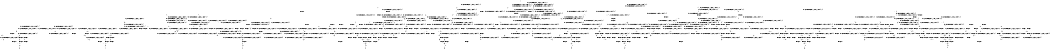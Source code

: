 digraph BCG {
size = "7, 10.5";
center = TRUE;
node [shape = circle];
0 [peripheries = 2];
0 -> 1 [label = "EX !0 !ATOMIC_EXCH_BRANCH (1, +0, FALSE, +0, 1, TRUE) !{0, 1, 2}"];
0 -> 2 [label = "EX !2 !ATOMIC_EXCH_BRANCH (1, +1, TRUE, +0, 2, TRUE) !{0, 1, 2}"];
0 -> 3 [label = "EX !1 !ATOMIC_EXCH_BRANCH (2, +1, TRUE, +0, 2, TRUE) !{0, 1, 2}"];
0 -> 4 [label = "EX !0 !ATOMIC_EXCH_BRANCH (1, +0, FALSE, +0, 1, TRUE) !{0, 1, 2}"];
1 -> 1 [label = "EX !0 !ATOMIC_EXCH_BRANCH (1, +0, FALSE, +0, 1, TRUE) !{0, 1, 2}"];
1 -> 5 [label = "EX !2 !ATOMIC_EXCH_BRANCH (1, +1, TRUE, +0, 2, TRUE) !{0, 1, 2}"];
1 -> 6 [label = "EX !1 !ATOMIC_EXCH_BRANCH (2, +1, TRUE, +0, 2, TRUE) !{0, 1, 2}"];
1 -> 4 [label = "EX !0 !ATOMIC_EXCH_BRANCH (1, +0, FALSE, +0, 1, TRUE) !{0, 1, 2}"];
2 -> 7 [label = "EX !0 !ATOMIC_EXCH_BRANCH (1, +0, FALSE, +0, 1, FALSE) !{0, 1, 2}"];
2 -> 8 [label = "EX !1 !ATOMIC_EXCH_BRANCH (2, +1, TRUE, +0, 2, TRUE) !{0, 1, 2}"];
2 -> 9 [label = "TERMINATE !2"];
2 -> 10 [label = "EX !0 !ATOMIC_EXCH_BRANCH (1, +0, FALSE, +0, 1, FALSE) !{0, 1, 2}"];
3 -> 11 [label = "EX !0 !ATOMIC_EXCH_BRANCH (1, +0, FALSE, +0, 1, TRUE) !{0, 1, 2}"];
3 -> 12 [label = "EX !2 !ATOMIC_EXCH_BRANCH (1, +1, TRUE, +0, 2, TRUE) !{0, 1, 2}"];
3 -> 13 [label = "TERMINATE !1"];
3 -> 14 [label = "EX !0 !ATOMIC_EXCH_BRANCH (1, +0, FALSE, +0, 1, TRUE) !{0, 1, 2}"];
4 -> 15 [label = "EX !1 !ATOMIC_EXCH_BRANCH (2, +1, TRUE, +0, 2, TRUE) !{0, 1, 2}"];
4 -> 4 [label = "EX !0 !ATOMIC_EXCH_BRANCH (1, +0, FALSE, +0, 1, TRUE) !{0, 1, 2}"];
4 -> 16 [label = "EX !2 !ATOMIC_EXCH_BRANCH (1, +1, TRUE, +0, 2, TRUE) !{0, 1, 2}"];
4 -> 17 [label = "EX !1 !ATOMIC_EXCH_BRANCH (2, +1, TRUE, +0, 2, TRUE) !{0, 1, 2}"];
5 -> 7 [label = "EX !0 !ATOMIC_EXCH_BRANCH (1, +0, FALSE, +0, 1, FALSE) !{0, 1, 2}"];
5 -> 18 [label = "EX !1 !ATOMIC_EXCH_BRANCH (2, +1, TRUE, +0, 2, TRUE) !{0, 1, 2}"];
5 -> 19 [label = "TERMINATE !2"];
5 -> 10 [label = "EX !0 !ATOMIC_EXCH_BRANCH (1, +0, FALSE, +0, 1, FALSE) !{0, 1, 2}"];
6 -> 11 [label = "EX !0 !ATOMIC_EXCH_BRANCH (1, +0, FALSE, +0, 1, TRUE) !{0, 1, 2}"];
6 -> 20 [label = "EX !2 !ATOMIC_EXCH_BRANCH (1, +1, TRUE, +0, 2, TRUE) !{0, 1, 2}"];
6 -> 21 [label = "TERMINATE !1"];
6 -> 14 [label = "EX !0 !ATOMIC_EXCH_BRANCH (1, +0, FALSE, +0, 1, TRUE) !{0, 1, 2}"];
7 -> 22 [label = "EX !0 !ATOMIC_EXCH_BRANCH (2, +0, FALSE, +0, 2, TRUE) !{0, 1, 2}"];
7 -> 23 [label = "EX !1 !ATOMIC_EXCH_BRANCH (2, +1, TRUE, +0, 2, TRUE) !{0, 1, 2}"];
7 -> 24 [label = "TERMINATE !2"];
7 -> 25 [label = "EX !0 !ATOMIC_EXCH_BRANCH (2, +0, FALSE, +0, 2, TRUE) !{0, 1, 2}"];
8 -> 26 [label = "EX !0 !ATOMIC_EXCH_BRANCH (1, +0, FALSE, +0, 1, FALSE) !{0, 1, 2}"];
8 -> 27 [label = "TERMINATE !2"];
8 -> 28 [label = "TERMINATE !1"];
8 -> 29 [label = "EX !0 !ATOMIC_EXCH_BRANCH (1, +0, FALSE, +0, 1, FALSE) !{0, 1, 2}"];
9 -> 30 [label = "EX !0 !ATOMIC_EXCH_BRANCH (1, +0, FALSE, +0, 1, FALSE) !{0, 1}"];
9 -> 31 [label = "EX !1 !ATOMIC_EXCH_BRANCH (2, +1, TRUE, +0, 2, TRUE) !{0, 1}"];
9 -> 32 [label = "EX !0 !ATOMIC_EXCH_BRANCH (1, +0, FALSE, +0, 1, FALSE) !{0, 1}"];
10 -> 33 [label = "EX !1 !ATOMIC_EXCH_BRANCH (2, +1, TRUE, +0, 2, TRUE) !{0, 1, 2}"];
10 -> 25 [label = "EX !0 !ATOMIC_EXCH_BRANCH (2, +0, FALSE, +0, 2, TRUE) !{0, 1, 2}"];
10 -> 34 [label = "EX !1 !ATOMIC_EXCH_BRANCH (2, +1, TRUE, +0, 2, TRUE) !{0, 1, 2}"];
10 -> 35 [label = "TERMINATE !2"];
11 -> 11 [label = "EX !0 !ATOMIC_EXCH_BRANCH (1, +0, FALSE, +0, 1, TRUE) !{0, 1, 2}"];
11 -> 20 [label = "EX !2 !ATOMIC_EXCH_BRANCH (1, +1, TRUE, +0, 2, TRUE) !{0, 1, 2}"];
11 -> 21 [label = "TERMINATE !1"];
11 -> 14 [label = "EX !0 !ATOMIC_EXCH_BRANCH (1, +0, FALSE, +0, 1, TRUE) !{0, 1, 2}"];
12 -> 26 [label = "EX !0 !ATOMIC_EXCH_BRANCH (1, +0, FALSE, +0, 1, FALSE) !{0, 1, 2}"];
12 -> 27 [label = "TERMINATE !2"];
12 -> 28 [label = "TERMINATE !1"];
12 -> 29 [label = "EX !0 !ATOMIC_EXCH_BRANCH (1, +0, FALSE, +0, 1, FALSE) !{0, 1, 2}"];
13 -> 36 [label = "EX !0 !ATOMIC_EXCH_BRANCH (1, +0, FALSE, +0, 1, TRUE) !{0, 2}"];
13 -> 37 [label = "EX !2 !ATOMIC_EXCH_BRANCH (1, +1, TRUE, +0, 2, TRUE) !{0, 2}"];
13 -> 38 [label = "EX !0 !ATOMIC_EXCH_BRANCH (1, +0, FALSE, +0, 1, TRUE) !{0, 2}"];
14 -> 14 [label = "EX !0 !ATOMIC_EXCH_BRANCH (1, +0, FALSE, +0, 1, TRUE) !{0, 1, 2}"];
14 -> 39 [label = "EX !2 !ATOMIC_EXCH_BRANCH (1, +1, TRUE, +0, 2, TRUE) !{0, 1, 2}"];
14 -> 40 [label = "TERMINATE !1"];
15 -> 41 [label = "EX !2 !ATOMIC_EXCH_BRANCH (1, +1, TRUE, +0, 2, TRUE) !{0, 1, 2}"];
15 -> 42 [label = "EX !0 !ATOMIC_EXCH_BRANCH (1, +0, FALSE, +0, 1, TRUE) !{0, 1, 2}"];
15 -> 43 [label = "EX !2 !ATOMIC_EXCH_BRANCH (1, +1, TRUE, +0, 2, TRUE) !{0, 1, 2}"];
15 -> 44 [label = "TERMINATE !1"];
16 -> 45 [label = "EX !1 !ATOMIC_EXCH_BRANCH (2, +1, TRUE, +0, 2, TRUE) !{0, 1, 2}"];
16 -> 10 [label = "EX !0 !ATOMIC_EXCH_BRANCH (1, +0, FALSE, +0, 1, FALSE) !{0, 1, 2}"];
16 -> 46 [label = "EX !1 !ATOMIC_EXCH_BRANCH (2, +1, TRUE, +0, 2, TRUE) !{0, 1, 2}"];
16 -> 47 [label = "TERMINATE !2"];
17 -> 14 [label = "EX !0 !ATOMIC_EXCH_BRANCH (1, +0, FALSE, +0, 1, TRUE) !{0, 1, 2}"];
17 -> 39 [label = "EX !2 !ATOMIC_EXCH_BRANCH (1, +1, TRUE, +0, 2, TRUE) !{0, 1, 2}"];
17 -> 40 [label = "TERMINATE !1"];
18 -> 26 [label = "EX !0 !ATOMIC_EXCH_BRANCH (1, +0, FALSE, +0, 1, FALSE) !{0, 1, 2}"];
18 -> 48 [label = "TERMINATE !2"];
18 -> 49 [label = "TERMINATE !1"];
18 -> 29 [label = "EX !0 !ATOMIC_EXCH_BRANCH (1, +0, FALSE, +0, 1, FALSE) !{0, 1, 2}"];
19 -> 30 [label = "EX !0 !ATOMIC_EXCH_BRANCH (1, +0, FALSE, +0, 1, FALSE) !{0, 1}"];
19 -> 50 [label = "EX !1 !ATOMIC_EXCH_BRANCH (2, +1, TRUE, +0, 2, TRUE) !{0, 1}"];
19 -> 32 [label = "EX !0 !ATOMIC_EXCH_BRANCH (1, +0, FALSE, +0, 1, FALSE) !{0, 1}"];
20 -> 26 [label = "EX !0 !ATOMIC_EXCH_BRANCH (1, +0, FALSE, +0, 1, FALSE) !{0, 1, 2}"];
20 -> 48 [label = "TERMINATE !2"];
20 -> 49 [label = "TERMINATE !1"];
20 -> 29 [label = "EX !0 !ATOMIC_EXCH_BRANCH (1, +0, FALSE, +0, 1, FALSE) !{0, 1, 2}"];
21 -> 36 [label = "EX !0 !ATOMIC_EXCH_BRANCH (1, +0, FALSE, +0, 1, TRUE) !{0, 2}"];
21 -> 51 [label = "EX !2 !ATOMIC_EXCH_BRANCH (1, +1, TRUE, +0, 2, TRUE) !{0, 2}"];
21 -> 38 [label = "EX !0 !ATOMIC_EXCH_BRANCH (1, +0, FALSE, +0, 1, TRUE) !{0, 2}"];
22 -> 22 [label = "EX !0 !ATOMIC_EXCH_BRANCH (2, +0, FALSE, +0, 2, TRUE) !{0, 1, 2}"];
22 -> 23 [label = "EX !1 !ATOMIC_EXCH_BRANCH (2, +1, TRUE, +0, 2, TRUE) !{0, 1, 2}"];
22 -> 24 [label = "TERMINATE !2"];
22 -> 25 [label = "EX !0 !ATOMIC_EXCH_BRANCH (2, +0, FALSE, +0, 2, TRUE) !{0, 1, 2}"];
23 -> 52 [label = "EX !0 !ATOMIC_EXCH_BRANCH (2, +0, FALSE, +0, 2, FALSE) !{0, 1, 2}"];
23 -> 53 [label = "TERMINATE !2"];
23 -> 54 [label = "TERMINATE !1"];
23 -> 55 [label = "EX !0 !ATOMIC_EXCH_BRANCH (2, +0, FALSE, +0, 2, FALSE) !{0, 1, 2}"];
24 -> 56 [label = "EX !0 !ATOMIC_EXCH_BRANCH (2, +0, FALSE, +0, 2, TRUE) !{0, 1}"];
24 -> 57 [label = "EX !1 !ATOMIC_EXCH_BRANCH (2, +1, TRUE, +0, 2, TRUE) !{0, 1}"];
24 -> 58 [label = "EX !0 !ATOMIC_EXCH_BRANCH (2, +0, FALSE, +0, 2, TRUE) !{0, 1}"];
25 -> 33 [label = "EX !1 !ATOMIC_EXCH_BRANCH (2, +1, TRUE, +0, 2, TRUE) !{0, 1, 2}"];
25 -> 25 [label = "EX !0 !ATOMIC_EXCH_BRANCH (2, +0, FALSE, +0, 2, TRUE) !{0, 1, 2}"];
25 -> 34 [label = "EX !1 !ATOMIC_EXCH_BRANCH (2, +1, TRUE, +0, 2, TRUE) !{0, 1, 2}"];
25 -> 35 [label = "TERMINATE !2"];
26 -> 52 [label = "EX !0 !ATOMIC_EXCH_BRANCH (2, +0, FALSE, +0, 2, FALSE) !{0, 1, 2}"];
26 -> 53 [label = "TERMINATE !2"];
26 -> 54 [label = "TERMINATE !1"];
26 -> 55 [label = "EX !0 !ATOMIC_EXCH_BRANCH (2, +0, FALSE, +0, 2, FALSE) !{0, 1, 2}"];
27 -> 59 [label = "EX !0 !ATOMIC_EXCH_BRANCH (1, +0, FALSE, +0, 1, FALSE) !{0, 1}"];
27 -> 60 [label = "TERMINATE !1"];
27 -> 61 [label = "EX !0 !ATOMIC_EXCH_BRANCH (1, +0, FALSE, +0, 1, FALSE) !{0, 1}"];
28 -> 62 [label = "EX !0 !ATOMIC_EXCH_BRANCH (1, +0, FALSE, +0, 1, FALSE) !{0, 2}"];
28 -> 60 [label = "TERMINATE !2"];
28 -> 63 [label = "EX !0 !ATOMIC_EXCH_BRANCH (1, +0, FALSE, +0, 1, FALSE) !{0, 2}"];
29 -> 55 [label = "EX !0 !ATOMIC_EXCH_BRANCH (2, +0, FALSE, +0, 2, FALSE) !{0, 1, 2}"];
29 -> 64 [label = "TERMINATE !2"];
29 -> 65 [label = "TERMINATE !1"];
30 -> 56 [label = "EX !0 !ATOMIC_EXCH_BRANCH (2, +0, FALSE, +0, 2, TRUE) !{0, 1}"];
30 -> 57 [label = "EX !1 !ATOMIC_EXCH_BRANCH (2, +1, TRUE, +0, 2, TRUE) !{0, 1}"];
30 -> 58 [label = "EX !0 !ATOMIC_EXCH_BRANCH (2, +0, FALSE, +0, 2, TRUE) !{0, 1}"];
31 -> 59 [label = "EX !0 !ATOMIC_EXCH_BRANCH (1, +0, FALSE, +0, 1, FALSE) !{0, 1}"];
31 -> 60 [label = "TERMINATE !1"];
31 -> 61 [label = "EX !0 !ATOMIC_EXCH_BRANCH (1, +0, FALSE, +0, 1, FALSE) !{0, 1}"];
32 -> 66 [label = "EX !1 !ATOMIC_EXCH_BRANCH (2, +1, TRUE, +0, 2, TRUE) !{0, 1}"];
32 -> 58 [label = "EX !0 !ATOMIC_EXCH_BRANCH (2, +0, FALSE, +0, 2, TRUE) !{0, 1}"];
32 -> 67 [label = "EX !1 !ATOMIC_EXCH_BRANCH (2, +1, TRUE, +0, 2, TRUE) !{0, 1}"];
33 -> 68 [label = "EX !0 !ATOMIC_EXCH_BRANCH (2, +0, FALSE, +0, 2, FALSE) !{0, 1, 2}"];
33 -> 69 [label = "TERMINATE !2"];
33 -> 70 [label = "TERMINATE !1"];
34 -> 55 [label = "EX !0 !ATOMIC_EXCH_BRANCH (2, +0, FALSE, +0, 2, FALSE) !{0, 1, 2}"];
34 -> 64 [label = "TERMINATE !2"];
34 -> 65 [label = "TERMINATE !1"];
35 -> 71 [label = "EX !0 !ATOMIC_EXCH_BRANCH (2, +0, FALSE, +0, 2, TRUE) !{0, 1}"];
35 -> 72 [label = "EX !1 !ATOMIC_EXCH_BRANCH (2, +1, TRUE, +0, 2, TRUE) !{0, 1}"];
36 -> 36 [label = "EX !0 !ATOMIC_EXCH_BRANCH (1, +0, FALSE, +0, 1, TRUE) !{0, 2}"];
36 -> 51 [label = "EX !2 !ATOMIC_EXCH_BRANCH (1, +1, TRUE, +0, 2, TRUE) !{0, 2}"];
36 -> 38 [label = "EX !0 !ATOMIC_EXCH_BRANCH (1, +0, FALSE, +0, 1, TRUE) !{0, 2}"];
37 -> 62 [label = "EX !0 !ATOMIC_EXCH_BRANCH (1, +0, FALSE, +0, 1, FALSE) !{0, 2}"];
37 -> 60 [label = "TERMINATE !2"];
37 -> 63 [label = "EX !0 !ATOMIC_EXCH_BRANCH (1, +0, FALSE, +0, 1, FALSE) !{0, 2}"];
38 -> 73 [label = "EX !2 !ATOMIC_EXCH_BRANCH (1, +1, TRUE, +0, 2, TRUE) !{0, 2}"];
38 -> 38 [label = "EX !0 !ATOMIC_EXCH_BRANCH (1, +0, FALSE, +0, 1, TRUE) !{0, 2}"];
38 -> 74 [label = "EX !2 !ATOMIC_EXCH_BRANCH (1, +1, TRUE, +0, 2, TRUE) !{0, 2}"];
39 -> 29 [label = "EX !0 !ATOMIC_EXCH_BRANCH (1, +0, FALSE, +0, 1, FALSE) !{0, 1, 2}"];
39 -> 75 [label = "TERMINATE !2"];
39 -> 76 [label = "TERMINATE !1"];
40 -> 77 [label = "EX !0 !ATOMIC_EXCH_BRANCH (1, +0, FALSE, +0, 1, TRUE) !{0, 2}"];
40 -> 78 [label = "EX !2 !ATOMIC_EXCH_BRANCH (1, +1, TRUE, +0, 2, TRUE) !{0, 2}"];
41 -> 79 [label = "EX !0 !ATOMIC_EXCH_BRANCH (1, +0, FALSE, +0, 1, FALSE) !{0, 1, 2}"];
41 -> 80 [label = "TERMINATE !2"];
41 -> 81 [label = "TERMINATE !1"];
41 -> 29 [label = "EX !0 !ATOMIC_EXCH_BRANCH (1, +0, FALSE, +0, 1, FALSE) !{0, 1, 2}"];
42 -> 41 [label = "EX !2 !ATOMIC_EXCH_BRANCH (1, +1, TRUE, +0, 2, TRUE) !{0, 1, 2}"];
42 -> 42 [label = "EX !0 !ATOMIC_EXCH_BRANCH (1, +0, FALSE, +0, 1, TRUE) !{0, 1, 2}"];
42 -> 43 [label = "EX !2 !ATOMIC_EXCH_BRANCH (1, +1, TRUE, +0, 2, TRUE) !{0, 1, 2}"];
42 -> 44 [label = "TERMINATE !1"];
43 -> 82 [label = "EX !0 !ATOMIC_EXCH_BRANCH (1, +0, FALSE, +0, 1, FALSE) !{0, 1, 2}"];
43 -> 83 [label = "TERMINATE !2"];
43 -> 84 [label = "TERMINATE !1"];
44 -> 85 [label = "EX !0 !ATOMIC_EXCH_BRANCH (1, +0, FALSE, +0, 1, TRUE) !{0, 2}"];
44 -> 86 [label = "EX !2 !ATOMIC_EXCH_BRANCH (1, +1, TRUE, +0, 2, TRUE) !{0, 2}"];
45 -> 82 [label = "EX !0 !ATOMIC_EXCH_BRANCH (1, +0, FALSE, +0, 1, FALSE) !{0, 1, 2}"];
45 -> 83 [label = "TERMINATE !2"];
45 -> 84 [label = "TERMINATE !1"];
46 -> 29 [label = "EX !0 !ATOMIC_EXCH_BRANCH (1, +0, FALSE, +0, 1, FALSE) !{0, 1, 2}"];
46 -> 75 [label = "TERMINATE !2"];
46 -> 76 [label = "TERMINATE !1"];
47 -> 87 [label = "EX !0 !ATOMIC_EXCH_BRANCH (1, +0, FALSE, +0, 1, FALSE) !{0, 1}"];
47 -> 88 [label = "EX !1 !ATOMIC_EXCH_BRANCH (2, +1, TRUE, +0, 2, TRUE) !{0, 1}"];
48 -> 59 [label = "EX !0 !ATOMIC_EXCH_BRANCH (1, +0, FALSE, +0, 1, FALSE) !{0, 1}"];
48 -> 89 [label = "TERMINATE !1"];
48 -> 61 [label = "EX !0 !ATOMIC_EXCH_BRANCH (1, +0, FALSE, +0, 1, FALSE) !{0, 1}"];
49 -> 62 [label = "EX !0 !ATOMIC_EXCH_BRANCH (1, +0, FALSE, +0, 1, FALSE) !{0, 2}"];
49 -> 89 [label = "TERMINATE !2"];
49 -> 63 [label = "EX !0 !ATOMIC_EXCH_BRANCH (1, +0, FALSE, +0, 1, FALSE) !{0, 2}"];
50 -> 59 [label = "EX !0 !ATOMIC_EXCH_BRANCH (1, +0, FALSE, +0, 1, FALSE) !{0, 1}"];
50 -> 89 [label = "TERMINATE !1"];
50 -> 61 [label = "EX !0 !ATOMIC_EXCH_BRANCH (1, +0, FALSE, +0, 1, FALSE) !{0, 1}"];
51 -> 62 [label = "EX !0 !ATOMIC_EXCH_BRANCH (1, +0, FALSE, +0, 1, FALSE) !{0, 2}"];
51 -> 89 [label = "TERMINATE !2"];
51 -> 63 [label = "EX !0 !ATOMIC_EXCH_BRANCH (1, +0, FALSE, +0, 1, FALSE) !{0, 2}"];
52 -> 90 [label = "TERMINATE !0"];
52 -> 91 [label = "TERMINATE !2"];
52 -> 92 [label = "TERMINATE !1"];
53 -> 93 [label = "EX !0 !ATOMIC_EXCH_BRANCH (2, +0, FALSE, +0, 2, FALSE) !{0, 1}"];
53 -> 94 [label = "TERMINATE !1"];
53 -> 95 [label = "EX !0 !ATOMIC_EXCH_BRANCH (2, +0, FALSE, +0, 2, FALSE) !{0, 1}"];
54 -> 96 [label = "EX !0 !ATOMIC_EXCH_BRANCH (2, +0, FALSE, +0, 2, FALSE) !{0, 2}"];
54 -> 94 [label = "TERMINATE !2"];
54 -> 97 [label = "EX !0 !ATOMIC_EXCH_BRANCH (2, +0, FALSE, +0, 2, FALSE) !{0, 2}"];
55 -> 98 [label = "TERMINATE !0"];
55 -> 99 [label = "TERMINATE !2"];
55 -> 100 [label = "TERMINATE !1"];
56 -> 56 [label = "EX !0 !ATOMIC_EXCH_BRANCH (2, +0, FALSE, +0, 2, TRUE) !{0, 1}"];
56 -> 57 [label = "EX !1 !ATOMIC_EXCH_BRANCH (2, +1, TRUE, +0, 2, TRUE) !{0, 1}"];
56 -> 58 [label = "EX !0 !ATOMIC_EXCH_BRANCH (2, +0, FALSE, +0, 2, TRUE) !{0, 1}"];
57 -> 93 [label = "EX !0 !ATOMIC_EXCH_BRANCH (2, +0, FALSE, +0, 2, FALSE) !{0, 1}"];
57 -> 94 [label = "TERMINATE !1"];
57 -> 95 [label = "EX !0 !ATOMIC_EXCH_BRANCH (2, +0, FALSE, +0, 2, FALSE) !{0, 1}"];
58 -> 66 [label = "EX !1 !ATOMIC_EXCH_BRANCH (2, +1, TRUE, +0, 2, TRUE) !{0, 1}"];
58 -> 58 [label = "EX !0 !ATOMIC_EXCH_BRANCH (2, +0, FALSE, +0, 2, TRUE) !{0, 1}"];
58 -> 67 [label = "EX !1 !ATOMIC_EXCH_BRANCH (2, +1, TRUE, +0, 2, TRUE) !{0, 1}"];
59 -> 93 [label = "EX !0 !ATOMIC_EXCH_BRANCH (2, +0, FALSE, +0, 2, FALSE) !{0, 1}"];
59 -> 94 [label = "TERMINATE !1"];
59 -> 95 [label = "EX !0 !ATOMIC_EXCH_BRANCH (2, +0, FALSE, +0, 2, FALSE) !{0, 1}"];
60 -> 101 [label = "EX !0 !ATOMIC_EXCH_BRANCH (1, +0, FALSE, +0, 1, FALSE) !{0}"];
60 -> 102 [label = "EX !0 !ATOMIC_EXCH_BRANCH (1, +0, FALSE, +0, 1, FALSE) !{0}"];
61 -> 95 [label = "EX !0 !ATOMIC_EXCH_BRANCH (2, +0, FALSE, +0, 2, FALSE) !{0, 1}"];
61 -> 103 [label = "TERMINATE !1"];
62 -> 96 [label = "EX !0 !ATOMIC_EXCH_BRANCH (2, +0, FALSE, +0, 2, FALSE) !{0, 2}"];
62 -> 94 [label = "TERMINATE !2"];
62 -> 97 [label = "EX !0 !ATOMIC_EXCH_BRANCH (2, +0, FALSE, +0, 2, FALSE) !{0, 2}"];
63 -> 97 [label = "EX !0 !ATOMIC_EXCH_BRANCH (2, +0, FALSE, +0, 2, FALSE) !{0, 2}"];
63 -> 104 [label = "TERMINATE !2"];
64 -> 105 [label = "EX !0 !ATOMIC_EXCH_BRANCH (2, +0, FALSE, +0, 2, FALSE) !{0, 1}"];
64 -> 106 [label = "TERMINATE !1"];
65 -> 107 [label = "EX !0 !ATOMIC_EXCH_BRANCH (2, +0, FALSE, +0, 2, FALSE) !{0, 2}"];
65 -> 106 [label = "TERMINATE !2"];
66 -> 108 [label = "EX !0 !ATOMIC_EXCH_BRANCH (2, +0, FALSE, +0, 2, FALSE) !{0, 1}"];
66 -> 109 [label = "TERMINATE !1"];
66 -> 95 [label = "EX !0 !ATOMIC_EXCH_BRANCH (2, +0, FALSE, +0, 2, FALSE) !{0, 1}"];
67 -> 95 [label = "EX !0 !ATOMIC_EXCH_BRANCH (2, +0, FALSE, +0, 2, FALSE) !{0, 1}"];
67 -> 103 [label = "TERMINATE !1"];
68 -> 110 [label = "TERMINATE !0"];
68 -> 111 [label = "TERMINATE !2"];
68 -> 112 [label = "TERMINATE !1"];
69 -> 113 [label = "EX !0 !ATOMIC_EXCH_BRANCH (2, +0, FALSE, +0, 2, FALSE) !{0, 1}"];
69 -> 114 [label = "TERMINATE !1"];
70 -> 115 [label = "EX !0 !ATOMIC_EXCH_BRANCH (2, +0, FALSE, +0, 2, FALSE) !{0, 2}"];
70 -> 114 [label = "TERMINATE !2"];
71 -> 71 [label = "EX !0 !ATOMIC_EXCH_BRANCH (2, +0, FALSE, +0, 2, TRUE) !{0, 1}"];
71 -> 72 [label = "EX !1 !ATOMIC_EXCH_BRANCH (2, +1, TRUE, +0, 2, TRUE) !{0, 1}"];
72 -> 105 [label = "EX !0 !ATOMIC_EXCH_BRANCH (2, +0, FALSE, +0, 2, FALSE) !{0, 1}"];
72 -> 106 [label = "TERMINATE !1"];
73 -> 116 [label = "EX !0 !ATOMIC_EXCH_BRANCH (1, +0, FALSE, +0, 1, FALSE) !{0, 2}"];
73 -> 117 [label = "TERMINATE !2"];
73 -> 63 [label = "EX !0 !ATOMIC_EXCH_BRANCH (1, +0, FALSE, +0, 1, FALSE) !{0, 2}"];
74 -> 63 [label = "EX !0 !ATOMIC_EXCH_BRANCH (1, +0, FALSE, +0, 1, FALSE) !{0, 2}"];
74 -> 118 [label = "TERMINATE !2"];
75 -> 119 [label = "EX !0 !ATOMIC_EXCH_BRANCH (1, +0, FALSE, +0, 1, FALSE) !{0, 1}"];
75 -> 120 [label = "TERMINATE !1"];
76 -> 121 [label = "EX !0 !ATOMIC_EXCH_BRANCH (1, +0, FALSE, +0, 1, FALSE) !{0, 2}"];
76 -> 120 [label = "TERMINATE !2"];
77 -> 77 [label = "EX !0 !ATOMIC_EXCH_BRANCH (1, +0, FALSE, +0, 1, TRUE) !{0, 2}"];
77 -> 78 [label = "EX !2 !ATOMIC_EXCH_BRANCH (1, +1, TRUE, +0, 2, TRUE) !{0, 2}"];
78 -> 121 [label = "EX !0 !ATOMIC_EXCH_BRANCH (1, +0, FALSE, +0, 1, FALSE) !{0, 2}"];
78 -> 120 [label = "TERMINATE !2"];
79 -> 122 [label = "EX !0 !ATOMIC_EXCH_BRANCH (2, +0, FALSE, +0, 2, FALSE) !{0, 1, 2}"];
79 -> 123 [label = "TERMINATE !2"];
79 -> 124 [label = "TERMINATE !1"];
79 -> 55 [label = "EX !0 !ATOMIC_EXCH_BRANCH (2, +0, FALSE, +0, 2, FALSE) !{0, 1, 2}"];
80 -> 125 [label = "EX !0 !ATOMIC_EXCH_BRANCH (1, +0, FALSE, +0, 1, FALSE) !{0, 1}"];
80 -> 126 [label = "TERMINATE !1"];
81 -> 127 [label = "EX !0 !ATOMIC_EXCH_BRANCH (1, +0, FALSE, +0, 1, FALSE) !{0, 2}"];
81 -> 126 [label = "TERMINATE !2"];
82 -> 68 [label = "EX !0 !ATOMIC_EXCH_BRANCH (2, +0, FALSE, +0, 2, FALSE) !{0, 1, 2}"];
82 -> 69 [label = "TERMINATE !2"];
82 -> 70 [label = "TERMINATE !1"];
83 -> 128 [label = "EX !0 !ATOMIC_EXCH_BRANCH (1, +0, FALSE, +0, 1, FALSE) !{0, 1}"];
83 -> 129 [label = "TERMINATE !1"];
84 -> 130 [label = "EX !0 !ATOMIC_EXCH_BRANCH (1, +0, FALSE, +0, 1, FALSE) !{0, 2}"];
84 -> 129 [label = "TERMINATE !2"];
85 -> 85 [label = "EX !0 !ATOMIC_EXCH_BRANCH (1, +0, FALSE, +0, 1, TRUE) !{0, 2}"];
85 -> 86 [label = "EX !2 !ATOMIC_EXCH_BRANCH (1, +1, TRUE, +0, 2, TRUE) !{0, 2}"];
86 -> 130 [label = "EX !0 !ATOMIC_EXCH_BRANCH (1, +0, FALSE, +0, 1, FALSE) !{0, 2}"];
86 -> 129 [label = "TERMINATE !2"];
87 -> 71 [label = "EX !0 !ATOMIC_EXCH_BRANCH (2, +0, FALSE, +0, 2, TRUE) !{0, 1}"];
87 -> 72 [label = "EX !1 !ATOMIC_EXCH_BRANCH (2, +1, TRUE, +0, 2, TRUE) !{0, 1}"];
88 -> 119 [label = "EX !0 !ATOMIC_EXCH_BRANCH (1, +0, FALSE, +0, 1, FALSE) !{0, 1}"];
88 -> 120 [label = "TERMINATE !1"];
89 -> 101 [label = "EX !0 !ATOMIC_EXCH_BRANCH (1, +0, FALSE, +0, 1, FALSE) !{0}"];
89 -> 102 [label = "EX !0 !ATOMIC_EXCH_BRANCH (1, +0, FALSE, +0, 1, FALSE) !{0}"];
90 -> 131 [label = "TERMINATE !2"];
90 -> 132 [label = "TERMINATE !1"];
91 -> 131 [label = "TERMINATE !0"];
91 -> 133 [label = "TERMINATE !1"];
92 -> 132 [label = "TERMINATE !0"];
92 -> 133 [label = "TERMINATE !2"];
93 -> 131 [label = "TERMINATE !0"];
93 -> 133 [label = "TERMINATE !1"];
94 -> 134 [label = "EX !0 !ATOMIC_EXCH_BRANCH (2, +0, FALSE, +0, 2, FALSE) !{0}"];
94 -> 135 [label = "EX !0 !ATOMIC_EXCH_BRANCH (2, +0, FALSE, +0, 2, FALSE) !{0}"];
95 -> 136 [label = "TERMINATE !0"];
95 -> 137 [label = "TERMINATE !1"];
96 -> 132 [label = "TERMINATE !0"];
96 -> 133 [label = "TERMINATE !2"];
97 -> 138 [label = "TERMINATE !0"];
97 -> 139 [label = "TERMINATE !2"];
98 -> 140 [label = "TERMINATE !2"];
98 -> 141 [label = "TERMINATE !1"];
99 -> 140 [label = "TERMINATE !0"];
99 -> 142 [label = "TERMINATE !1"];
100 -> 141 [label = "TERMINATE !0"];
100 -> 142 [label = "TERMINATE !2"];
101 -> 134 [label = "EX !0 !ATOMIC_EXCH_BRANCH (2, +0, FALSE, +0, 2, FALSE) !{0}"];
101 -> 135 [label = "EX !0 !ATOMIC_EXCH_BRANCH (2, +0, FALSE, +0, 2, FALSE) !{0}"];
102 -> 135 [label = "EX !0 !ATOMIC_EXCH_BRANCH (2, +0, FALSE, +0, 2, FALSE) !{0}"];
103 -> 143 [label = "EX !0 !ATOMIC_EXCH_BRANCH (2, +0, FALSE, +0, 2, FALSE) !{0}"];
104 -> 144 [label = "EX !0 !ATOMIC_EXCH_BRANCH (2, +0, FALSE, +0, 2, FALSE) !{0}"];
105 -> 140 [label = "TERMINATE !0"];
105 -> 142 [label = "TERMINATE !1"];
106 -> 145 [label = "EX !0 !ATOMIC_EXCH_BRANCH (2, +0, FALSE, +0, 2, FALSE) !{0}"];
107 -> 141 [label = "TERMINATE !0"];
107 -> 142 [label = "TERMINATE !2"];
108 -> 146 [label = "TERMINATE !0"];
108 -> 147 [label = "TERMINATE !1"];
109 -> 148 [label = "EX !0 !ATOMIC_EXCH_BRANCH (2, +0, FALSE, +0, 2, FALSE) !{0}"];
110 -> 149 [label = "TERMINATE !2"];
110 -> 150 [label = "TERMINATE !1"];
111 -> 149 [label = "TERMINATE !0"];
111 -> 151 [label = "TERMINATE !1"];
112 -> 150 [label = "TERMINATE !0"];
112 -> 151 [label = "TERMINATE !2"];
113 -> 149 [label = "TERMINATE !0"];
113 -> 151 [label = "TERMINATE !1"];
114 -> 152 [label = "EX !0 !ATOMIC_EXCH_BRANCH (2, +0, FALSE, +0, 2, FALSE) !{0}"];
115 -> 150 [label = "TERMINATE !0"];
115 -> 151 [label = "TERMINATE !2"];
116 -> 153 [label = "EX !0 !ATOMIC_EXCH_BRANCH (2, +0, FALSE, +0, 2, FALSE) !{0, 2}"];
116 -> 154 [label = "TERMINATE !2"];
116 -> 97 [label = "EX !0 !ATOMIC_EXCH_BRANCH (2, +0, FALSE, +0, 2, FALSE) !{0, 2}"];
117 -> 155 [label = "EX !0 !ATOMIC_EXCH_BRANCH (1, +0, FALSE, +0, 1, FALSE) !{0}"];
118 -> 156 [label = "EX !0 !ATOMIC_EXCH_BRANCH (1, +0, FALSE, +0, 1, FALSE) !{0}"];
119 -> 105 [label = "EX !0 !ATOMIC_EXCH_BRANCH (2, +0, FALSE, +0, 2, FALSE) !{0, 1}"];
119 -> 106 [label = "TERMINATE !1"];
120 -> 157 [label = "EX !0 !ATOMIC_EXCH_BRANCH (1, +0, FALSE, +0, 1, FALSE) !{0}"];
121 -> 107 [label = "EX !0 !ATOMIC_EXCH_BRANCH (2, +0, FALSE, +0, 2, FALSE) !{0, 2}"];
121 -> 106 [label = "TERMINATE !2"];
122 -> 158 [label = "TERMINATE !0"];
122 -> 159 [label = "TERMINATE !2"];
122 -> 160 [label = "TERMINATE !1"];
123 -> 161 [label = "EX !0 !ATOMIC_EXCH_BRANCH (2, +0, FALSE, +0, 2, FALSE) !{0, 1}"];
123 -> 162 [label = "TERMINATE !1"];
124 -> 163 [label = "EX !0 !ATOMIC_EXCH_BRANCH (2, +0, FALSE, +0, 2, FALSE) !{0, 2}"];
124 -> 162 [label = "TERMINATE !2"];
125 -> 161 [label = "EX !0 !ATOMIC_EXCH_BRANCH (2, +0, FALSE, +0, 2, FALSE) !{0, 1}"];
125 -> 162 [label = "TERMINATE !1"];
126 -> 164 [label = "EX !0 !ATOMIC_EXCH_BRANCH (1, +0, FALSE, +0, 1, FALSE) !{0}"];
127 -> 163 [label = "EX !0 !ATOMIC_EXCH_BRANCH (2, +0, FALSE, +0, 2, FALSE) !{0, 2}"];
127 -> 162 [label = "TERMINATE !2"];
128 -> 113 [label = "EX !0 !ATOMIC_EXCH_BRANCH (2, +0, FALSE, +0, 2, FALSE) !{0, 1}"];
128 -> 114 [label = "TERMINATE !1"];
129 -> 165 [label = "EX !0 !ATOMIC_EXCH_BRANCH (1, +0, FALSE, +0, 1, FALSE) !{0}"];
130 -> 115 [label = "EX !0 !ATOMIC_EXCH_BRANCH (2, +0, FALSE, +0, 2, FALSE) !{0, 2}"];
130 -> 114 [label = "TERMINATE !2"];
131 -> 166 [label = "TERMINATE !1"];
132 -> 166 [label = "TERMINATE !2"];
133 -> 166 [label = "TERMINATE !0"];
134 -> 166 [label = "TERMINATE !0"];
135 -> 167 [label = "TERMINATE !0"];
136 -> 168 [label = "TERMINATE !1"];
137 -> 168 [label = "TERMINATE !0"];
138 -> 169 [label = "TERMINATE !2"];
139 -> 169 [label = "TERMINATE !0"];
140 -> 170 [label = "TERMINATE !1"];
141 -> 170 [label = "TERMINATE !2"];
142 -> 170 [label = "TERMINATE !0"];
143 -> 168 [label = "TERMINATE !0"];
144 -> 169 [label = "TERMINATE !0"];
145 -> 170 [label = "TERMINATE !0"];
146 -> 171 [label = "TERMINATE !1"];
147 -> 171 [label = "TERMINATE !0"];
148 -> 171 [label = "TERMINATE !0"];
149 -> 172 [label = "TERMINATE !1"];
150 -> 172 [label = "TERMINATE !2"];
151 -> 172 [label = "TERMINATE !0"];
152 -> 172 [label = "TERMINATE !0"];
153 -> 173 [label = "TERMINATE !0"];
153 -> 174 [label = "TERMINATE !2"];
154 -> 175 [label = "EX !0 !ATOMIC_EXCH_BRANCH (2, +0, FALSE, +0, 2, FALSE) !{0}"];
155 -> 175 [label = "EX !0 !ATOMIC_EXCH_BRANCH (2, +0, FALSE, +0, 2, FALSE) !{0}"];
156 -> 144 [label = "EX !0 !ATOMIC_EXCH_BRANCH (2, +0, FALSE, +0, 2, FALSE) !{0}"];
157 -> 145 [label = "EX !0 !ATOMIC_EXCH_BRANCH (2, +0, FALSE, +0, 2, FALSE) !{0}"];
158 -> 176 [label = "TERMINATE !2"];
158 -> 177 [label = "TERMINATE !1"];
159 -> 176 [label = "TERMINATE !0"];
159 -> 178 [label = "TERMINATE !1"];
160 -> 177 [label = "TERMINATE !0"];
160 -> 178 [label = "TERMINATE !2"];
161 -> 176 [label = "TERMINATE !0"];
161 -> 178 [label = "TERMINATE !1"];
162 -> 179 [label = "EX !0 !ATOMIC_EXCH_BRANCH (2, +0, FALSE, +0, 2, FALSE) !{0}"];
163 -> 177 [label = "TERMINATE !0"];
163 -> 178 [label = "TERMINATE !2"];
164 -> 179 [label = "EX !0 !ATOMIC_EXCH_BRANCH (2, +0, FALSE, +0, 2, FALSE) !{0}"];
165 -> 152 [label = "EX !0 !ATOMIC_EXCH_BRANCH (2, +0, FALSE, +0, 2, FALSE) !{0}"];
166 -> 180 [label = "exit"];
167 -> 181 [label = "exit"];
168 -> 182 [label = "exit"];
169 -> 183 [label = "exit"];
170 -> 184 [label = "exit"];
171 -> 185 [label = "exit"];
172 -> 186 [label = "exit"];
173 -> 187 [label = "TERMINATE !2"];
174 -> 187 [label = "TERMINATE !0"];
175 -> 187 [label = "TERMINATE !0"];
176 -> 188 [label = "TERMINATE !1"];
177 -> 188 [label = "TERMINATE !2"];
178 -> 188 [label = "TERMINATE !0"];
179 -> 188 [label = "TERMINATE !0"];
187 -> 189 [label = "exit"];
188 -> 190 [label = "exit"];
}
